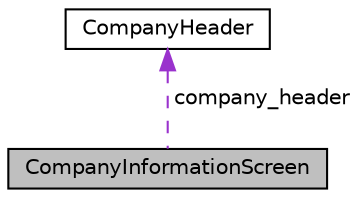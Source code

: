 digraph G
{
  edge [fontname="Helvetica",fontsize="10",labelfontname="Helvetica",labelfontsize="10"];
  node [fontname="Helvetica",fontsize="10",shape=record];
  Node1 [label="CompanyInformationScreen",height=0.2,width=0.4,color="black", fillcolor="grey75", style="filled" fontcolor="black"];
  Node2 -> Node1 [dir="back",color="darkorchid3",fontsize="10",style="dashed",label=" company_header" ,fontname="Helvetica"];
  Node2 [label="CompanyHeader",height=0.2,width=0.4,color="black", fillcolor="white", style="filled",URL="$interface_company_header.html"];
}
